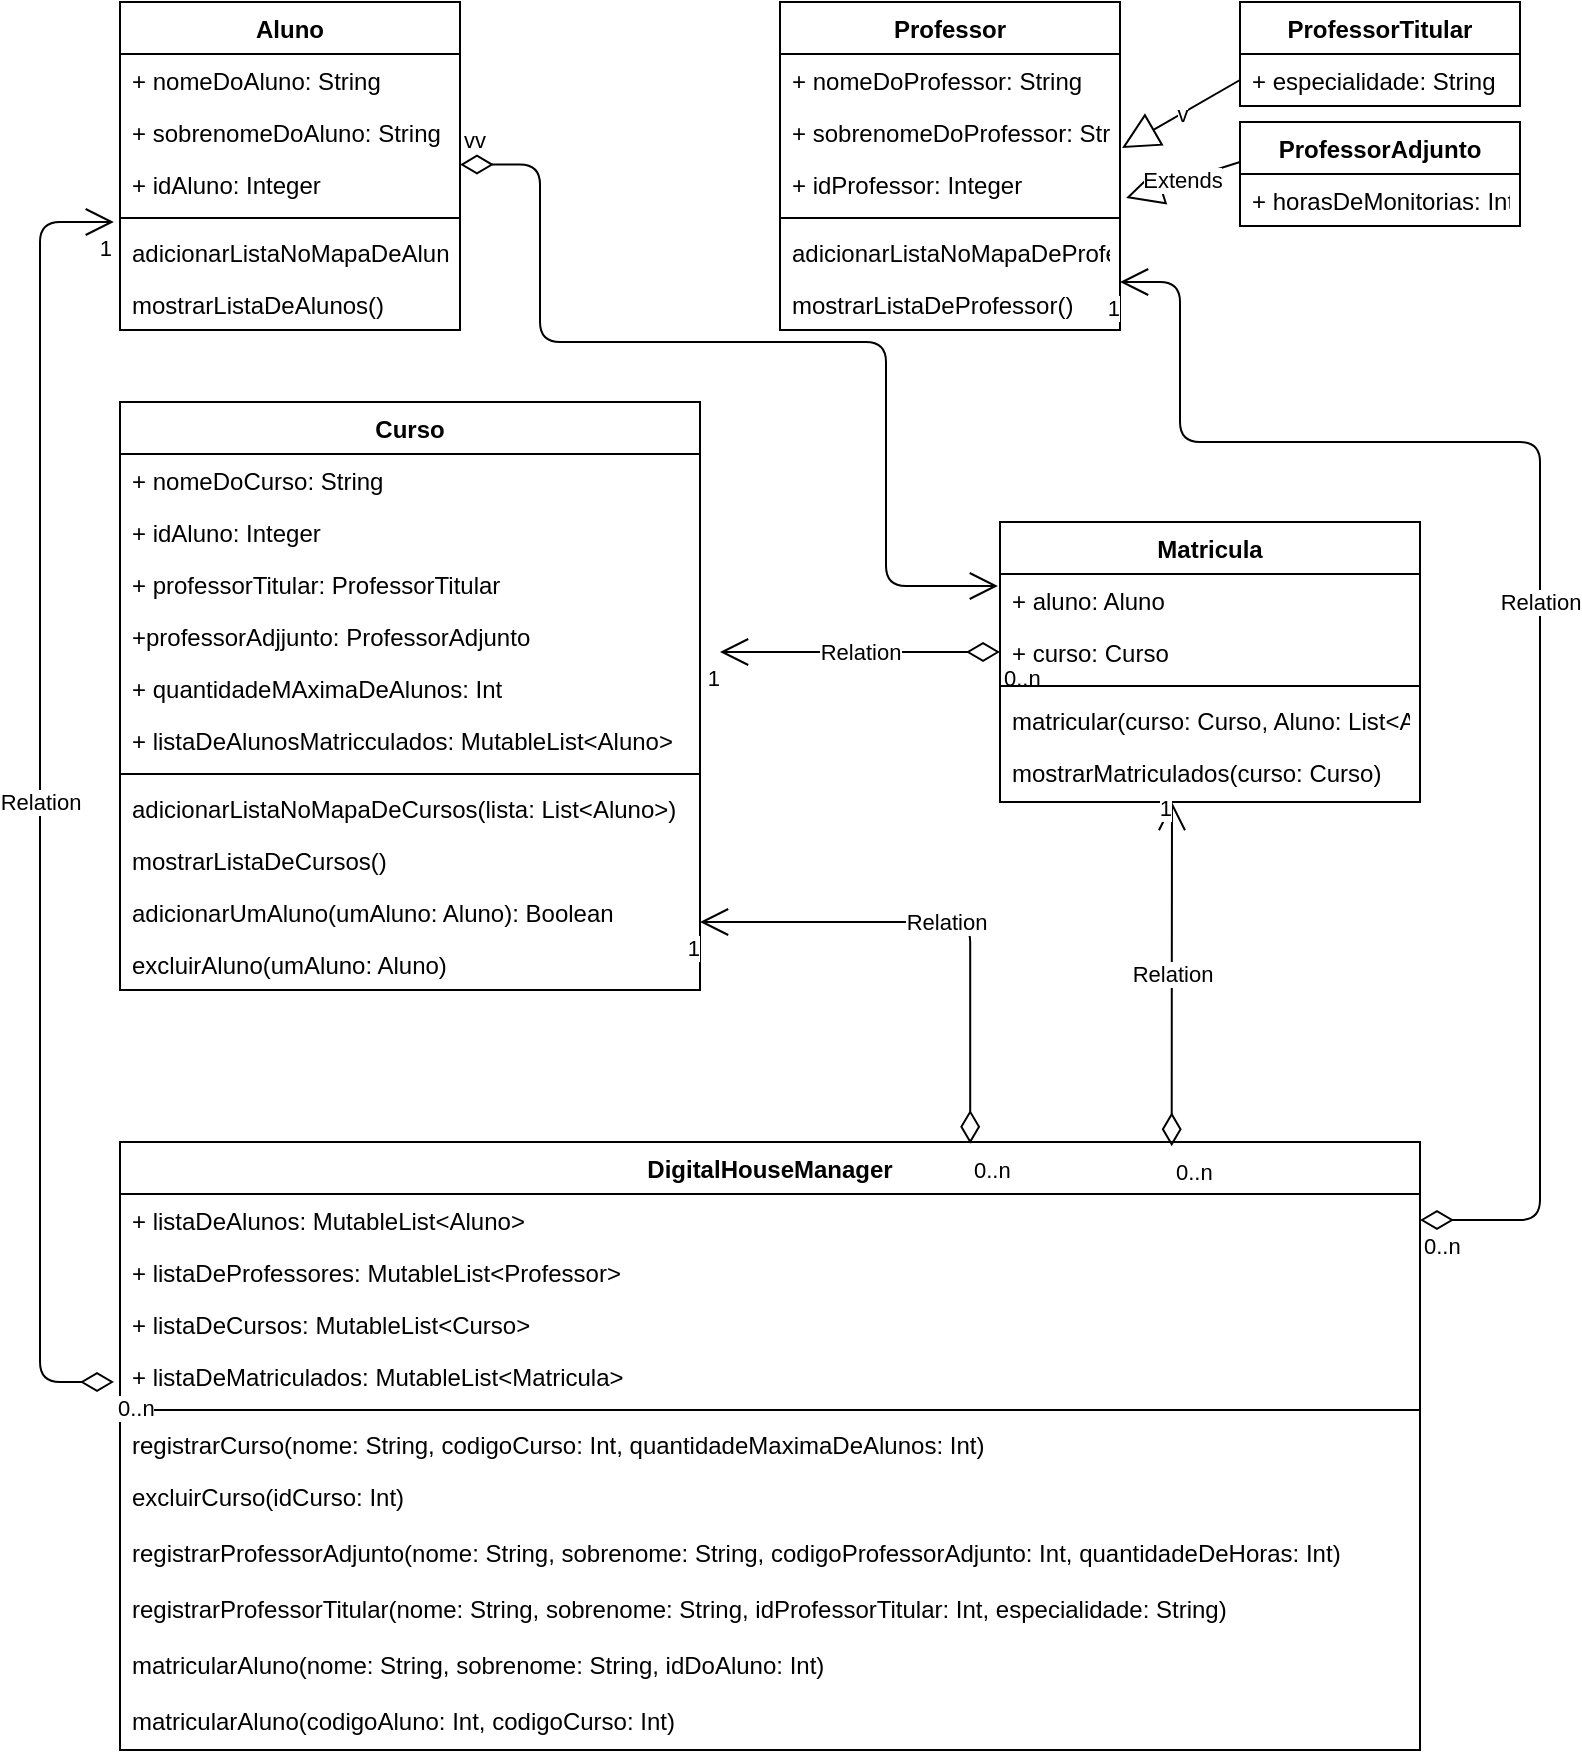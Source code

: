 <mxfile version="15.0.4" type="device"><diagram id="4DbYSoWsos9F8dTcMoZ3" name="Page-1"><mxGraphModel dx="1950" dy="1880" grid="1" gridSize="10" guides="1" tooltips="1" connect="1" arrows="1" fold="1" page="1" pageScale="1" pageWidth="827" pageHeight="1169" math="0" shadow="0"><root><mxCell id="0"/><mxCell id="1" parent="0"/><mxCell id="4ZZaXQpI8jFVepm-QDSc-24" value="Aluno" style="swimlane;fontStyle=1;align=center;verticalAlign=top;childLayout=stackLayout;horizontal=1;startSize=26;horizontalStack=0;resizeParent=1;resizeParentMax=0;resizeLast=0;collapsible=1;marginBottom=0;" parent="1" vertex="1"><mxGeometry x="70" y="40" width="170" height="164" as="geometry"/></mxCell><mxCell id="4ZZaXQpI8jFVepm-QDSc-25" value="+ nomeDoAluno: String" style="text;strokeColor=none;fillColor=none;align=left;verticalAlign=top;spacingLeft=4;spacingRight=4;overflow=hidden;rotatable=0;points=[[0,0.5],[1,0.5]];portConstraint=eastwest;" parent="4ZZaXQpI8jFVepm-QDSc-24" vertex="1"><mxGeometry y="26" width="170" height="26" as="geometry"/></mxCell><mxCell id="4ZZaXQpI8jFVepm-QDSc-28" value="+ sobrenomeDoAluno: String" style="text;strokeColor=none;fillColor=none;align=left;verticalAlign=top;spacingLeft=4;spacingRight=4;overflow=hidden;rotatable=0;points=[[0,0.5],[1,0.5]];portConstraint=eastwest;" parent="4ZZaXQpI8jFVepm-QDSc-24" vertex="1"><mxGeometry y="52" width="170" height="26" as="geometry"/></mxCell><mxCell id="4ZZaXQpI8jFVepm-QDSc-29" value="+ idAluno: Integer" style="text;strokeColor=none;fillColor=none;align=left;verticalAlign=top;spacingLeft=4;spacingRight=4;overflow=hidden;rotatable=0;points=[[0,0.5],[1,0.5]];portConstraint=eastwest;" parent="4ZZaXQpI8jFVepm-QDSc-24" vertex="1"><mxGeometry y="78" width="170" height="26" as="geometry"/></mxCell><mxCell id="4ZZaXQpI8jFVepm-QDSc-26" value="" style="line;strokeWidth=1;fillColor=none;align=left;verticalAlign=middle;spacingTop=-1;spacingLeft=3;spacingRight=3;rotatable=0;labelPosition=right;points=[];portConstraint=eastwest;" parent="4ZZaXQpI8jFVepm-QDSc-24" vertex="1"><mxGeometry y="104" width="170" height="8" as="geometry"/></mxCell><mxCell id="4ZZaXQpI8jFVepm-QDSc-27" value="adicionarListaNoMapaDeAlunos(lista: List&lt;Aluno&gt;)" style="text;strokeColor=none;fillColor=none;align=left;verticalAlign=top;spacingLeft=4;spacingRight=4;overflow=hidden;rotatable=0;points=[[0,0.5],[1,0.5]];portConstraint=eastwest;" parent="4ZZaXQpI8jFVepm-QDSc-24" vertex="1"><mxGeometry y="112" width="170" height="26" as="geometry"/></mxCell><mxCell id="4ZZaXQpI8jFVepm-QDSc-30" value="mostrarListaDeAlunos()" style="text;strokeColor=none;fillColor=none;align=left;verticalAlign=top;spacingLeft=4;spacingRight=4;overflow=hidden;rotatable=0;points=[[0,0.5],[1,0.5]];portConstraint=eastwest;" parent="4ZZaXQpI8jFVepm-QDSc-24" vertex="1"><mxGeometry y="138" width="170" height="26" as="geometry"/></mxCell><mxCell id="4ZZaXQpI8jFVepm-QDSc-31" value="Curso" style="swimlane;fontStyle=1;align=center;verticalAlign=top;childLayout=stackLayout;horizontal=1;startSize=26;horizontalStack=0;resizeParent=1;resizeParentMax=0;resizeLast=0;collapsible=1;marginBottom=0;" parent="1" vertex="1"><mxGeometry x="70" y="240" width="290" height="294" as="geometry"/></mxCell><mxCell id="4ZZaXQpI8jFVepm-QDSc-32" value="+ nomeDoCurso: String" style="text;strokeColor=none;fillColor=none;align=left;verticalAlign=top;spacingLeft=4;spacingRight=4;overflow=hidden;rotatable=0;points=[[0,0.5],[1,0.5]];portConstraint=eastwest;" parent="4ZZaXQpI8jFVepm-QDSc-31" vertex="1"><mxGeometry y="26" width="290" height="26" as="geometry"/></mxCell><mxCell id="4ZZaXQpI8jFVepm-QDSc-34" value="+ idAluno: Integer" style="text;strokeColor=none;fillColor=none;align=left;verticalAlign=top;spacingLeft=4;spacingRight=4;overflow=hidden;rotatable=0;points=[[0,0.5],[1,0.5]];portConstraint=eastwest;" parent="4ZZaXQpI8jFVepm-QDSc-31" vertex="1"><mxGeometry y="52" width="290" height="26" as="geometry"/></mxCell><mxCell id="xh23kaBNoZhQo0W6VfT--1" value="+ professorTitular: ProfessorTitular" style="text;strokeColor=none;fillColor=none;align=left;verticalAlign=top;spacingLeft=4;spacingRight=4;overflow=hidden;rotatable=0;points=[[0,0.5],[1,0.5]];portConstraint=eastwest;" vertex="1" parent="4ZZaXQpI8jFVepm-QDSc-31"><mxGeometry y="78" width="290" height="26" as="geometry"/></mxCell><mxCell id="xh23kaBNoZhQo0W6VfT--2" value="+professorAdjjunto: ProfessorAdjunto" style="text;strokeColor=none;fillColor=none;align=left;verticalAlign=top;spacingLeft=4;spacingRight=4;overflow=hidden;rotatable=0;points=[[0,0.5],[1,0.5]];portConstraint=eastwest;" vertex="1" parent="4ZZaXQpI8jFVepm-QDSc-31"><mxGeometry y="104" width="290" height="26" as="geometry"/></mxCell><mxCell id="xh23kaBNoZhQo0W6VfT--3" value="+ quantidadeMAximaDeAlunos: Int" style="text;strokeColor=none;fillColor=none;align=left;verticalAlign=top;spacingLeft=4;spacingRight=4;overflow=hidden;rotatable=0;points=[[0,0.5],[1,0.5]];portConstraint=eastwest;" vertex="1" parent="4ZZaXQpI8jFVepm-QDSc-31"><mxGeometry y="130" width="290" height="26" as="geometry"/></mxCell><mxCell id="xh23kaBNoZhQo0W6VfT--4" value="+ listaDeAlunosMatricculados: MutableList&lt;Aluno&gt;" style="text;strokeColor=none;fillColor=none;align=left;verticalAlign=top;spacingLeft=4;spacingRight=4;overflow=hidden;rotatable=0;points=[[0,0.5],[1,0.5]];portConstraint=eastwest;" vertex="1" parent="4ZZaXQpI8jFVepm-QDSc-31"><mxGeometry y="156" width="290" height="26" as="geometry"/></mxCell><mxCell id="4ZZaXQpI8jFVepm-QDSc-35" value="" style="line;strokeWidth=1;fillColor=none;align=left;verticalAlign=middle;spacingTop=-1;spacingLeft=3;spacingRight=3;rotatable=0;labelPosition=right;points=[];portConstraint=eastwest;" parent="4ZZaXQpI8jFVepm-QDSc-31" vertex="1"><mxGeometry y="182" width="290" height="8" as="geometry"/></mxCell><mxCell id="4ZZaXQpI8jFVepm-QDSc-36" value="adicionarListaNoMapaDeCursos(lista: List&lt;Aluno&gt;)" style="text;strokeColor=none;fillColor=none;align=left;verticalAlign=top;spacingLeft=4;spacingRight=4;overflow=hidden;rotatable=0;points=[[0,0.5],[1,0.5]];portConstraint=eastwest;" parent="4ZZaXQpI8jFVepm-QDSc-31" vertex="1"><mxGeometry y="190" width="290" height="26" as="geometry"/></mxCell><mxCell id="4ZZaXQpI8jFVepm-QDSc-37" value="mostrarListaDeCursos()" style="text;strokeColor=none;fillColor=none;align=left;verticalAlign=top;spacingLeft=4;spacingRight=4;overflow=hidden;rotatable=0;points=[[0,0.5],[1,0.5]];portConstraint=eastwest;" parent="4ZZaXQpI8jFVepm-QDSc-31" vertex="1"><mxGeometry y="216" width="290" height="26" as="geometry"/></mxCell><mxCell id="xh23kaBNoZhQo0W6VfT--5" value="adicionarUmAluno(umAluno: Aluno): Boolean" style="text;strokeColor=none;fillColor=none;align=left;verticalAlign=top;spacingLeft=4;spacingRight=4;overflow=hidden;rotatable=0;points=[[0,0.5],[1,0.5]];portConstraint=eastwest;" vertex="1" parent="4ZZaXQpI8jFVepm-QDSc-31"><mxGeometry y="242" width="290" height="26" as="geometry"/></mxCell><mxCell id="xh23kaBNoZhQo0W6VfT--6" value="excluirAluno(umAluno: Aluno)" style="text;strokeColor=none;fillColor=none;align=left;verticalAlign=top;spacingLeft=4;spacingRight=4;overflow=hidden;rotatable=0;points=[[0,0.5],[1,0.5]];portConstraint=eastwest;" vertex="1" parent="4ZZaXQpI8jFVepm-QDSc-31"><mxGeometry y="268" width="290" height="26" as="geometry"/></mxCell><mxCell id="4ZZaXQpI8jFVepm-QDSc-44" value="Professor" style="swimlane;fontStyle=1;align=center;verticalAlign=top;childLayout=stackLayout;horizontal=1;startSize=26;horizontalStack=0;resizeParent=1;resizeParentMax=0;resizeLast=0;collapsible=1;marginBottom=0;" parent="1" vertex="1"><mxGeometry x="400" y="40" width="170" height="164" as="geometry"/></mxCell><mxCell id="4ZZaXQpI8jFVepm-QDSc-45" value="+ nomeDoProfessor: String" style="text;strokeColor=none;fillColor=none;align=left;verticalAlign=top;spacingLeft=4;spacingRight=4;overflow=hidden;rotatable=0;points=[[0,0.5],[1,0.5]];portConstraint=eastwest;" parent="4ZZaXQpI8jFVepm-QDSc-44" vertex="1"><mxGeometry y="26" width="170" height="26" as="geometry"/></mxCell><mxCell id="4ZZaXQpI8jFVepm-QDSc-46" value="+ sobrenomeDoProfessor: String" style="text;strokeColor=none;fillColor=none;align=left;verticalAlign=top;spacingLeft=4;spacingRight=4;overflow=hidden;rotatable=0;points=[[0,0.5],[1,0.5]];portConstraint=eastwest;" parent="4ZZaXQpI8jFVepm-QDSc-44" vertex="1"><mxGeometry y="52" width="170" height="26" as="geometry"/></mxCell><mxCell id="4ZZaXQpI8jFVepm-QDSc-47" value="+ idProfessor: Integer" style="text;strokeColor=none;fillColor=none;align=left;verticalAlign=top;spacingLeft=4;spacingRight=4;overflow=hidden;rotatable=0;points=[[0,0.5],[1,0.5]];portConstraint=eastwest;" parent="4ZZaXQpI8jFVepm-QDSc-44" vertex="1"><mxGeometry y="78" width="170" height="26" as="geometry"/></mxCell><mxCell id="4ZZaXQpI8jFVepm-QDSc-48" value="" style="line;strokeWidth=1;fillColor=none;align=left;verticalAlign=middle;spacingTop=-1;spacingLeft=3;spacingRight=3;rotatable=0;labelPosition=right;points=[];portConstraint=eastwest;" parent="4ZZaXQpI8jFVepm-QDSc-44" vertex="1"><mxGeometry y="104" width="170" height="8" as="geometry"/></mxCell><mxCell id="4ZZaXQpI8jFVepm-QDSc-49" value="adicionarListaNoMapaDeProfessores(lista: List&lt;Professor&gt;)" style="text;strokeColor=none;fillColor=none;align=left;verticalAlign=top;spacingLeft=4;spacingRight=4;overflow=hidden;rotatable=0;points=[[0,0.5],[1,0.5]];portConstraint=eastwest;" parent="4ZZaXQpI8jFVepm-QDSc-44" vertex="1"><mxGeometry y="112" width="170" height="26" as="geometry"/></mxCell><mxCell id="4ZZaXQpI8jFVepm-QDSc-50" value="mostrarListaDeProfessor()" style="text;strokeColor=none;fillColor=none;align=left;verticalAlign=top;spacingLeft=4;spacingRight=4;overflow=hidden;rotatable=0;points=[[0,0.5],[1,0.5]];portConstraint=eastwest;" parent="4ZZaXQpI8jFVepm-QDSc-44" vertex="1"><mxGeometry y="138" width="170" height="26" as="geometry"/></mxCell><mxCell id="xh23kaBNoZhQo0W6VfT--11" value="ProfessorTitular" style="swimlane;fontStyle=1;childLayout=stackLayout;horizontal=1;startSize=26;fillColor=none;horizontalStack=0;resizeParent=1;resizeParentMax=0;resizeLast=0;collapsible=1;marginBottom=0;" vertex="1" parent="1"><mxGeometry x="630" y="40" width="140" height="52" as="geometry"/></mxCell><mxCell id="xh23kaBNoZhQo0W6VfT--12" value="+ especialidade: String" style="text;strokeColor=none;fillColor=none;align=left;verticalAlign=top;spacingLeft=4;spacingRight=4;overflow=hidden;rotatable=0;points=[[0,0.5],[1,0.5]];portConstraint=eastwest;" vertex="1" parent="xh23kaBNoZhQo0W6VfT--11"><mxGeometry y="26" width="140" height="26" as="geometry"/></mxCell><mxCell id="xh23kaBNoZhQo0W6VfT--15" value="ProfessorAdjunto" style="swimlane;fontStyle=1;childLayout=stackLayout;horizontal=1;startSize=26;fillColor=none;horizontalStack=0;resizeParent=1;resizeParentMax=0;resizeLast=0;collapsible=1;marginBottom=0;" vertex="1" parent="1"><mxGeometry x="630" y="100" width="140" height="52" as="geometry"/></mxCell><mxCell id="xh23kaBNoZhQo0W6VfT--16" value="+ horasDeMonitorias: Int" style="text;strokeColor=none;fillColor=none;align=left;verticalAlign=top;spacingLeft=4;spacingRight=4;overflow=hidden;rotatable=0;points=[[0,0.5],[1,0.5]];portConstraint=eastwest;" vertex="1" parent="xh23kaBNoZhQo0W6VfT--15"><mxGeometry y="26" width="140" height="26" as="geometry"/></mxCell><mxCell id="xh23kaBNoZhQo0W6VfT--18" value="Matricula" style="swimlane;fontStyle=1;align=center;verticalAlign=top;childLayout=stackLayout;horizontal=1;startSize=26;horizontalStack=0;resizeParent=1;resizeParentMax=0;resizeLast=0;collapsible=1;marginBottom=0;" vertex="1" parent="1"><mxGeometry x="510" y="300" width="210" height="140" as="geometry"/></mxCell><mxCell id="xh23kaBNoZhQo0W6VfT--19" value="+ aluno: Aluno" style="text;strokeColor=none;fillColor=none;align=left;verticalAlign=top;spacingLeft=4;spacingRight=4;overflow=hidden;rotatable=0;points=[[0,0.5],[1,0.5]];portConstraint=eastwest;" vertex="1" parent="xh23kaBNoZhQo0W6VfT--18"><mxGeometry y="26" width="210" height="26" as="geometry"/></mxCell><mxCell id="xh23kaBNoZhQo0W6VfT--20" value="+ curso: Curso" style="text;strokeColor=none;fillColor=none;align=left;verticalAlign=top;spacingLeft=4;spacingRight=4;overflow=hidden;rotatable=0;points=[[0,0.5],[1,0.5]];portConstraint=eastwest;" vertex="1" parent="xh23kaBNoZhQo0W6VfT--18"><mxGeometry y="52" width="210" height="26" as="geometry"/></mxCell><mxCell id="xh23kaBNoZhQo0W6VfT--45" value="Relation" style="endArrow=open;html=1;endSize=12;startArrow=diamondThin;startSize=14;startFill=0;edgeStyle=orthogonalEdgeStyle;exitX=0;exitY=0.5;exitDx=0;exitDy=0;" edge="1" parent="xh23kaBNoZhQo0W6VfT--18" source="xh23kaBNoZhQo0W6VfT--20"><mxGeometry relative="1" as="geometry"><mxPoint x="-40" y="69.5" as="sourcePoint"/><mxPoint x="-140" y="65" as="targetPoint"/></mxGeometry></mxCell><mxCell id="xh23kaBNoZhQo0W6VfT--46" value="0..n" style="edgeLabel;resizable=0;html=1;align=left;verticalAlign=top;" connectable="0" vertex="1" parent="xh23kaBNoZhQo0W6VfT--45"><mxGeometry x="-1" relative="1" as="geometry"/></mxCell><mxCell id="xh23kaBNoZhQo0W6VfT--47" value="1" style="edgeLabel;resizable=0;html=1;align=right;verticalAlign=top;" connectable="0" vertex="1" parent="xh23kaBNoZhQo0W6VfT--45"><mxGeometry x="1" relative="1" as="geometry"/></mxCell><mxCell id="xh23kaBNoZhQo0W6VfT--22" value="" style="line;strokeWidth=1;fillColor=none;align=left;verticalAlign=middle;spacingTop=-1;spacingLeft=3;spacingRight=3;rotatable=0;labelPosition=right;points=[];portConstraint=eastwest;" vertex="1" parent="xh23kaBNoZhQo0W6VfT--18"><mxGeometry y="78" width="210" height="8" as="geometry"/></mxCell><mxCell id="xh23kaBNoZhQo0W6VfT--23" value="matricular(curso: Curso, Aluno: List&lt;Aluno&gt;)" style="text;strokeColor=none;fillColor=none;align=left;verticalAlign=top;spacingLeft=4;spacingRight=4;overflow=hidden;rotatable=0;points=[[0,0.5],[1,0.5]];portConstraint=eastwest;" vertex="1" parent="xh23kaBNoZhQo0W6VfT--18"><mxGeometry y="86" width="210" height="26" as="geometry"/></mxCell><mxCell id="xh23kaBNoZhQo0W6VfT--24" value="mostrarMatriculados(curso: Curso)" style="text;strokeColor=none;fillColor=none;align=left;verticalAlign=top;spacingLeft=4;spacingRight=4;overflow=hidden;rotatable=0;points=[[0,0.5],[1,0.5]];portConstraint=eastwest;" vertex="1" parent="xh23kaBNoZhQo0W6VfT--18"><mxGeometry y="112" width="210" height="28" as="geometry"/></mxCell><mxCell id="xh23kaBNoZhQo0W6VfT--26" value="DigitalHouseManager" style="swimlane;fontStyle=1;align=center;verticalAlign=top;childLayout=stackLayout;horizontal=1;startSize=26;horizontalStack=0;resizeParent=1;resizeParentMax=0;resizeLast=0;collapsible=1;marginBottom=0;" vertex="1" parent="1"><mxGeometry x="70" y="610" width="650" height="304" as="geometry"/></mxCell><mxCell id="xh23kaBNoZhQo0W6VfT--27" value="+ listaDeAlunos: MutableList&lt;Aluno&gt;" style="text;strokeColor=none;fillColor=none;align=left;verticalAlign=top;spacingLeft=4;spacingRight=4;overflow=hidden;rotatable=0;points=[[0,0.5],[1,0.5]];portConstraint=eastwest;" vertex="1" parent="xh23kaBNoZhQo0W6VfT--26"><mxGeometry y="26" width="650" height="26" as="geometry"/></mxCell><mxCell id="xh23kaBNoZhQo0W6VfT--28" value="+ listaDeProfessores: MutableList&lt;Professor&gt;" style="text;strokeColor=none;fillColor=none;align=left;verticalAlign=top;spacingLeft=4;spacingRight=4;overflow=hidden;rotatable=0;points=[[0,0.5],[1,0.5]];portConstraint=eastwest;" vertex="1" parent="xh23kaBNoZhQo0W6VfT--26"><mxGeometry y="52" width="650" height="26" as="geometry"/></mxCell><mxCell id="xh23kaBNoZhQo0W6VfT--32" value="+ listaDeCursos: MutableList&lt;Curso&gt;" style="text;strokeColor=none;fillColor=none;align=left;verticalAlign=top;spacingLeft=4;spacingRight=4;overflow=hidden;rotatable=0;points=[[0,0.5],[1,0.5]];portConstraint=eastwest;" vertex="1" parent="xh23kaBNoZhQo0W6VfT--26"><mxGeometry y="78" width="650" height="26" as="geometry"/></mxCell><mxCell id="xh23kaBNoZhQo0W6VfT--33" value="+ listaDeMatriculados: MutableList&lt;Matricula&gt;" style="text;strokeColor=none;fillColor=none;align=left;verticalAlign=top;spacingLeft=4;spacingRight=4;overflow=hidden;rotatable=0;points=[[0,0.5],[1,0.5]];portConstraint=eastwest;" vertex="1" parent="xh23kaBNoZhQo0W6VfT--26"><mxGeometry y="104" width="650" height="26" as="geometry"/></mxCell><mxCell id="xh23kaBNoZhQo0W6VfT--29" value="" style="line;strokeWidth=1;fillColor=none;align=left;verticalAlign=middle;spacingTop=-1;spacingLeft=3;spacingRight=3;rotatable=0;labelPosition=right;points=[];portConstraint=eastwest;" vertex="1" parent="xh23kaBNoZhQo0W6VfT--26"><mxGeometry y="130" width="650" height="8" as="geometry"/></mxCell><mxCell id="xh23kaBNoZhQo0W6VfT--30" value="registrarCurso(nome: String, codigoCurso: Int, quantidadeMaximaDeAlunos: Int)" style="text;strokeColor=none;fillColor=none;align=left;verticalAlign=top;spacingLeft=4;spacingRight=4;overflow=hidden;rotatable=0;points=[[0,0.5],[1,0.5]];portConstraint=eastwest;" vertex="1" parent="xh23kaBNoZhQo0W6VfT--26"><mxGeometry y="138" width="650" height="26" as="geometry"/></mxCell><mxCell id="xh23kaBNoZhQo0W6VfT--31" value="excluirCurso(idCurso: Int)" style="text;strokeColor=none;fillColor=none;align=left;verticalAlign=top;spacingLeft=4;spacingRight=4;overflow=hidden;rotatable=0;points=[[0,0.5],[1,0.5]];portConstraint=eastwest;" vertex="1" parent="xh23kaBNoZhQo0W6VfT--26"><mxGeometry y="164" width="650" height="28" as="geometry"/></mxCell><mxCell id="xh23kaBNoZhQo0W6VfT--34" value="registrarProfessorAdjunto(nome: String, sobrenome: String, codigoProfessorAdjunto: Int, quantidadeDeHoras: Int)" style="text;strokeColor=none;fillColor=none;align=left;verticalAlign=top;spacingLeft=4;spacingRight=4;overflow=hidden;rotatable=0;points=[[0,0.5],[1,0.5]];portConstraint=eastwest;" vertex="1" parent="xh23kaBNoZhQo0W6VfT--26"><mxGeometry y="192" width="650" height="28" as="geometry"/></mxCell><mxCell id="xh23kaBNoZhQo0W6VfT--35" value="registrarProfessorTitular(nome: String, sobrenome: String, idProfessorTitular: Int, especialidade: String)" style="text;strokeColor=none;fillColor=none;align=left;verticalAlign=top;spacingLeft=4;spacingRight=4;overflow=hidden;rotatable=0;points=[[0,0.5],[1,0.5]];portConstraint=eastwest;" vertex="1" parent="xh23kaBNoZhQo0W6VfT--26"><mxGeometry y="220" width="650" height="28" as="geometry"/></mxCell><mxCell id="xh23kaBNoZhQo0W6VfT--36" value="matricularAluno(nome: String, sobrenome: String, idDoAluno: Int)" style="text;strokeColor=none;fillColor=none;align=left;verticalAlign=top;spacingLeft=4;spacingRight=4;overflow=hidden;rotatable=0;points=[[0,0.5],[1,0.5]];portConstraint=eastwest;" vertex="1" parent="xh23kaBNoZhQo0W6VfT--26"><mxGeometry y="248" width="650" height="28" as="geometry"/></mxCell><mxCell id="xh23kaBNoZhQo0W6VfT--37" value="matricularAluno(codigoAluno: Int, codigoCurso: Int)" style="text;strokeColor=none;fillColor=none;align=left;verticalAlign=top;spacingLeft=4;spacingRight=4;overflow=hidden;rotatable=0;points=[[0,0.5],[1,0.5]];portConstraint=eastwest;" vertex="1" parent="xh23kaBNoZhQo0W6VfT--26"><mxGeometry y="276" width="650" height="28" as="geometry"/></mxCell><mxCell id="xh23kaBNoZhQo0W6VfT--39" value="vv" style="endArrow=open;html=1;endSize=12;startArrow=diamondThin;startSize=14;startFill=0;edgeStyle=orthogonalEdgeStyle;align=left;verticalAlign=bottom;entryX=-0.005;entryY=0.231;entryDx=0;entryDy=0;entryPerimeter=0;" edge="1" parent="1" target="xh23kaBNoZhQo0W6VfT--19"><mxGeometry x="-1" y="3" relative="1" as="geometry"><mxPoint x="240" y="121.29" as="sourcePoint"/><mxPoint x="400" y="121.29" as="targetPoint"/><Array as="points"><mxPoint x="280" y="121"/><mxPoint x="280" y="210"/><mxPoint x="453" y="210"/><mxPoint x="453" y="332"/></Array></mxGeometry></mxCell><mxCell id="xh23kaBNoZhQo0W6VfT--42" value="v" style="endArrow=block;endSize=16;endFill=0;html=1;entryX=1.006;entryY=0.808;entryDx=0;entryDy=0;entryPerimeter=0;exitX=0;exitY=0.5;exitDx=0;exitDy=0;" edge="1" parent="1" source="xh23kaBNoZhQo0W6VfT--12" target="4ZZaXQpI8jFVepm-QDSc-46"><mxGeometry width="160" relative="1" as="geometry"><mxPoint x="530" y="240" as="sourcePoint"/><mxPoint x="690" y="240" as="targetPoint"/><Array as="points"/></mxGeometry></mxCell><mxCell id="xh23kaBNoZhQo0W6VfT--43" value="Extends" style="endArrow=block;endSize=16;endFill=0;html=1;entryX=1.018;entryY=0.769;entryDx=0;entryDy=0;entryPerimeter=0;exitX=0;exitY=0.385;exitDx=0;exitDy=0;exitPerimeter=0;" edge="1" parent="1" source="xh23kaBNoZhQo0W6VfT--15" target="4ZZaXQpI8jFVepm-QDSc-47"><mxGeometry width="160" relative="1" as="geometry"><mxPoint x="640" y="89" as="sourcePoint"/><mxPoint x="581.02" y="123.008" as="targetPoint"/></mxGeometry></mxCell><mxCell id="xh23kaBNoZhQo0W6VfT--48" value="Relation" style="endArrow=open;html=1;endSize=12;startArrow=diamondThin;startSize=14;startFill=0;edgeStyle=orthogonalEdgeStyle;" edge="1" parent="1"><mxGeometry relative="1" as="geometry"><mxPoint x="720" y="649" as="sourcePoint"/><mxPoint x="570" y="180" as="targetPoint"/><Array as="points"><mxPoint x="780" y="649"/><mxPoint x="780" y="260"/><mxPoint x="600" y="260"/><mxPoint x="600" y="180"/></Array></mxGeometry></mxCell><mxCell id="xh23kaBNoZhQo0W6VfT--49" value="0..n" style="edgeLabel;resizable=0;html=1;align=left;verticalAlign=top;" connectable="0" vertex="1" parent="xh23kaBNoZhQo0W6VfT--48"><mxGeometry x="-1" relative="1" as="geometry"/></mxCell><mxCell id="xh23kaBNoZhQo0W6VfT--50" value="1" style="edgeLabel;resizable=0;html=1;align=right;verticalAlign=top;" connectable="0" vertex="1" parent="xh23kaBNoZhQo0W6VfT--48"><mxGeometry x="1" relative="1" as="geometry"/></mxCell><mxCell id="xh23kaBNoZhQo0W6VfT--51" value="Relation" style="endArrow=open;html=1;endSize=12;startArrow=diamondThin;startSize=14;startFill=0;edgeStyle=orthogonalEdgeStyle;exitX=0.654;exitY=0.003;exitDx=0;exitDy=0;exitPerimeter=0;" edge="1" parent="1" source="xh23kaBNoZhQo0W6VfT--26"><mxGeometry relative="1" as="geometry"><mxPoint x="500" y="500" as="sourcePoint"/><mxPoint x="360" y="500" as="targetPoint"/><Array as="points"><mxPoint x="495" y="500"/></Array></mxGeometry></mxCell><mxCell id="xh23kaBNoZhQo0W6VfT--52" value="0..n" style="edgeLabel;resizable=0;html=1;align=left;verticalAlign=top;" connectable="0" vertex="1" parent="xh23kaBNoZhQo0W6VfT--51"><mxGeometry x="-1" relative="1" as="geometry"/></mxCell><mxCell id="xh23kaBNoZhQo0W6VfT--53" value="1" style="edgeLabel;resizable=0;html=1;align=right;verticalAlign=top;" connectable="0" vertex="1" parent="xh23kaBNoZhQo0W6VfT--51"><mxGeometry x="1" relative="1" as="geometry"/></mxCell><mxCell id="xh23kaBNoZhQo0W6VfT--54" value="Relation" style="endArrow=open;html=1;endSize=12;startArrow=diamondThin;startSize=14;startFill=0;edgeStyle=orthogonalEdgeStyle;exitX=0.809;exitY=0.007;exitDx=0;exitDy=0;exitPerimeter=0;" edge="1" parent="1" source="xh23kaBNoZhQo0W6VfT--26"><mxGeometry relative="1" as="geometry"><mxPoint x="685" y="490" as="sourcePoint"/><mxPoint x="596" y="440" as="targetPoint"/></mxGeometry></mxCell><mxCell id="xh23kaBNoZhQo0W6VfT--55" value="0..n" style="edgeLabel;resizable=0;html=1;align=left;verticalAlign=top;" connectable="0" vertex="1" parent="xh23kaBNoZhQo0W6VfT--54"><mxGeometry x="-1" relative="1" as="geometry"/></mxCell><mxCell id="xh23kaBNoZhQo0W6VfT--56" value="1" style="edgeLabel;resizable=0;html=1;align=right;verticalAlign=top;" connectable="0" vertex="1" parent="xh23kaBNoZhQo0W6VfT--54"><mxGeometry x="1" relative="1" as="geometry"><mxPoint y="-10" as="offset"/></mxGeometry></mxCell><mxCell id="xh23kaBNoZhQo0W6VfT--57" value="Relation" style="endArrow=open;html=1;endSize=12;startArrow=diamondThin;startSize=14;startFill=0;edgeStyle=orthogonalEdgeStyle;entryX=-0.018;entryY=-0.077;entryDx=0;entryDy=0;entryPerimeter=0;" edge="1" parent="1" target="4ZZaXQpI8jFVepm-QDSc-27"><mxGeometry relative="1" as="geometry"><mxPoint x="67" y="730" as="sourcePoint"/><mxPoint x="40" y="140" as="targetPoint"/><Array as="points"><mxPoint x="30" y="730"/><mxPoint x="30" y="150"/></Array></mxGeometry></mxCell><mxCell id="xh23kaBNoZhQo0W6VfT--58" value="0..n" style="edgeLabel;resizable=0;html=1;align=left;verticalAlign=top;" connectable="0" vertex="1" parent="xh23kaBNoZhQo0W6VfT--57"><mxGeometry x="-1" relative="1" as="geometry"/></mxCell><mxCell id="xh23kaBNoZhQo0W6VfT--59" value="1" style="edgeLabel;resizable=0;html=1;align=right;verticalAlign=top;" connectable="0" vertex="1" parent="xh23kaBNoZhQo0W6VfT--57"><mxGeometry x="1" relative="1" as="geometry"/></mxCell></root></mxGraphModel></diagram></mxfile>